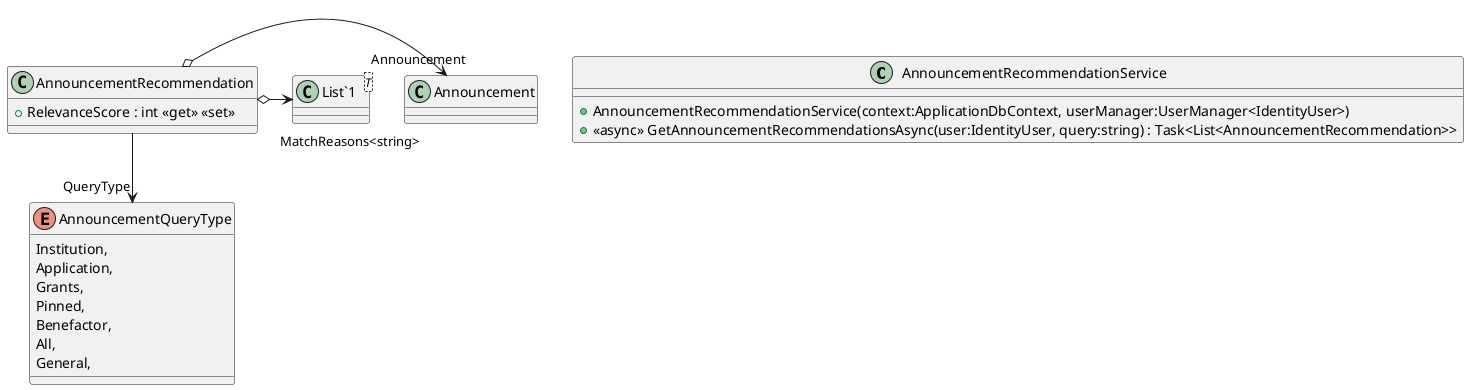 @startuml
class AnnouncementRecommendationService {
    + AnnouncementRecommendationService(context:ApplicationDbContext, userManager:UserManager<IdentityUser>)
    + <<async>> GetAnnouncementRecommendationsAsync(user:IdentityUser, query:string) : Task<List<AnnouncementRecommendation>>
}
class AnnouncementRecommendation {
    + RelevanceScore : int <<get>> <<set>>
}
enum AnnouncementQueryType {
    Institution,
    Application,
    Grants,
    Pinned,
    Benefactor,
    All,
    General,
}
class "List`1"<T> {
}
AnnouncementRecommendation o-> "Announcement" Announcement
AnnouncementRecommendation o-> "MatchReasons<string>" "List`1"
AnnouncementRecommendation --> "QueryType" AnnouncementQueryType
@enduml
